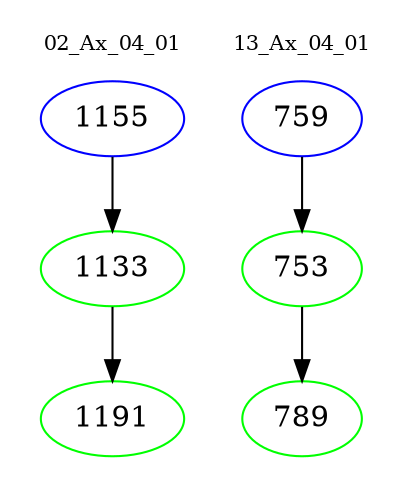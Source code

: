 digraph{
subgraph cluster_0 {
color = white
label = "02_Ax_04_01";
fontsize=10;
T0_1155 [label="1155", color="blue"]
T0_1155 -> T0_1133 [color="black"]
T0_1133 [label="1133", color="green"]
T0_1133 -> T0_1191 [color="black"]
T0_1191 [label="1191", color="green"]
}
subgraph cluster_1 {
color = white
label = "13_Ax_04_01";
fontsize=10;
T1_759 [label="759", color="blue"]
T1_759 -> T1_753 [color="black"]
T1_753 [label="753", color="green"]
T1_753 -> T1_789 [color="black"]
T1_789 [label="789", color="green"]
}
}
